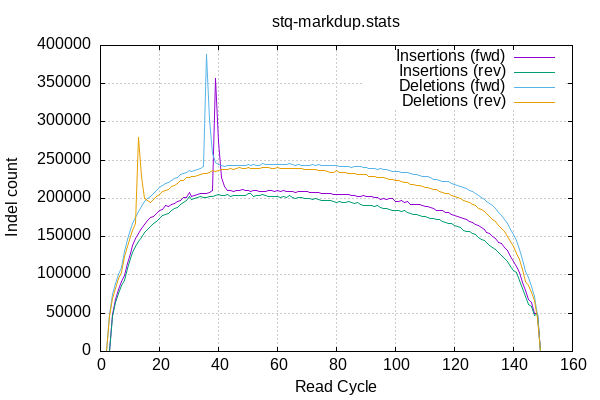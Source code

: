 
        set terminal png size 600,400 truecolor
        set output "bamstat-plots/indel-cycles.png"
        set grid xtics ytics y2tics back lc rgb "#cccccc"
        set style line 1 linetype 1  linecolor rgb "red"
        set style line 2 linetype 2  linecolor rgb "black"
        set style line 3 linetype 3  linecolor rgb "green"
        set style line 4 linetype 4  linecolor rgb "blue"
        set style increment user
        set ylabel "Indel count"
        set xlabel "Read Cycle"
        set title "stq-markdup.stats" noenhanced
    plot '-' w l ti 'Insertions (fwd)', '' w l ti 'Insertions (rev)', '' w l ti 'Deletions (fwd)', '' w l ti 'Deletions (rev)'
1	4
2	2
3	2
4	48913
5	67441
6	80965
7	91668
8	99301
9	115525
10	127598
11	137944
12	147610
13	153644
14	160616
15	166062
16	170778
17	174739
18	176182
19	180013
20	183790
21	185796
22	190839
23	189297
24	191631
25	193128
26	195813
27	197225
28	200846
29	200988
30	207901
31	203114
32	204379
33	205421
34	206773
35	206969
36	206386
37	207603
38	210150
39	356498
40	274850
41	227128
42	215799
43	210610
44	210402
45	209236
46	210837
47	210292
48	211343
49	209807
50	210062
51	209483
52	210008
53	209957
54	209321
55	209413
56	209459
57	210253
58	209843
59	209194
60	210532
61	209494
62	210421
63	209172
64	208597
65	209534
66	208038
67	208506
68	209433
69	208801
70	208866
71	207867
72	207224
73	207709
74	207999
75	207050
76	206615
77	205948
78	206102
79	205802
80	205052
81	205364
82	205595
83	204906
84	204974
85	204105
86	203560
87	202902
88	202812
89	203619
90	202677
91	202013
92	203224
93	201582
94	200869
95	199185
96	200288
97	199217
98	199539
99	199761
100	195929
101	196263
102	196778
103	194793
104	195732
105	192803
106	192731
107	192458
108	191579
109	191331
110	189841
111	189479
112	188220
113	186788
114	184648
115	184549
116	183785
117	181884
118	181159
119	179429
120	178278
121	176754
122	175685
123	173454
124	172318
125	169648
126	168822
127	165999
128	164612
129	161665
130	159594
131	156087
132	154409
133	150440
134	147421
135	143115
136	140774
137	135583
138	132258
139	123695
140	118293
141	111139
142	102670
143	90700
144	79104
145	67719
146	64044
147	49916
148	50085
149	1
150	0
end
1	2
2	0
3	0
4	45479
5	63562
6	75682
7	86113
8	92482
9	108759
10	121352
11	129815
12	137853
13	143384
14	149553
15	155233
16	159929
17	162849
18	167073
19	170515
20	174249
21	177372
22	178837
23	180317
24	184543
25	186900
26	188720
27	191874
28	194550
29	197104
30	202187
31	199288
32	200450
33	201255
34	202111
35	201370
36	201621
37	202255
38	202258
39	203448
40	205054
41	203814
42	204434
43	205625
44	202514
45	203761
46	203848
47	204434
48	203714
49	203870
50	206305
51	205993
52	203049
53	203473
54	203774
55	205481
56	204215
57	203170
58	202245
59	202209
60	202304
61	201917
62	202075
63	201932
64	203407
65	201390
66	200549
67	200840
68	201332
69	200449
70	200522
71	200050
72	199279
73	200590
74	198727
75	197732
76	197981
77	197542
78	197235
79	195849
80	195412
81	196584
82	195186
83	195014
84	195645
85	194796
86	193076
87	194394
88	192760
89	191297
90	190848
91	191029
92	190400
93	189937
94	190330
95	188697
96	187330
97	187245
98	185768
99	184516
100	184369
101	184740
102	182545
103	184502
104	181568
105	180400
106	179459
107	179333
108	177959
109	176811
110	176907
111	175113
112	174306
113	173324
114	172366
115	171963
116	169802
117	168097
118	167474
119	166805
120	164182
121	163851
122	161459
123	158531
124	157466
125	156311
126	154071
127	153189
128	148895
129	146335
130	144612
131	142480
132	139177
133	136144
134	132719
135	129486
136	125903
137	121735
138	118040
139	110721
140	105562
141	103040
142	92474
143	82186
144	72059
145	61338
146	59038
147	47511
148	49541
149	0
150	0
end
1	0
2	5
3	48869
4	74505
5	88718
6	101106
7	110446
8	130539
9	146055
10	159734
11	167070
12	174901
13	183194
14	189741
15	195454
16	199508
17	202696
18	207026
19	210759
20	214803
21	216495
22	219394
23	220881
24	224034
25	225519
26	227415
27	231290
28	232386
29	233563
30	236307
31	235904
32	237128
33	237729
34	238596
35	241709
36	388205
37	303132
38	258876
39	247333
40	244393
41	242511
42	241684
43	242920
44	243142
45	243548
46	242687
47	243448
48	243775
49	243121
50	243803
51	242910
52	244495
53	243300
54	243774
55	245496
56	244162
57	244512
58	244862
59	244179
60	245001
61	244309
62	244034
63	244949
64	245167
65	244070
66	243607
67	243833
68	243605
69	243550
70	243456
71	243427
72	243996
73	243314
74	243793
75	242557
76	242930
77	243526
78	242752
79	242540
80	242499
81	241324
82	242455
83	241886
84	241440
85	240876
86	241848
87	241450
88	241348
89	240280
90	239998
91	238853
92	239070
93	239852
94	237925
95	238646
96	238470
97	237690
98	236367
99	235778
100	235018
101	235728
102	233732
103	233867
104	233368
105	232488
106	230973
107	231251
108	230705
109	229110
110	228742
111	228499
112	227040
113	225463
114	225458
115	223349
116	222247
117	221732
118	221578
119	219527
120	218666
121	216873
122	215430
123	214385
124	212539
125	210456
126	208927
127	206332
128	203909
129	201309
130	199323
131	196588
132	193285
133	190767
134	186817
135	182282
136	177901
137	172793
138	166960
139	159927
140	152721
141	145063
142	133459
143	119978
144	104323
145	96291
146	84999
147	71627
148	46948
149	3
150	3
end
1	1
2	3
3	45601
4	69603
5	82849
6	95566
7	103721
8	123936
9	137253
10	150094
11	158260
12	167143
13	279257
14	228828
15	199621
16	197546
17	194586
18	199314
19	202801
20	204988
21	208955
22	210544
23	211992
24	215897
25	217607
26	220003
27	223255
28	224055
29	226885
30	227944
31	228280
32	228868
33	230263
34	231712
35	232191
36	233248
37	233535
38	236038
39	235171
40	237055
41	237312
42	237668
43	237853
44	238647
45	238023
46	238832
47	240684
48	238649
49	239120
50	239886
51	239248
52	239453
53	239619
54	239576
55	241015
56	240797
57	240371
58	239457
59	239064
60	240400
61	239500
62	239391
63	239023
64	239307
65	239670
66	239394
67	238591
68	238739
69	237732
70	237643
71	237972
72	237930
73	237861
74	236494
75	236506
76	235980
77	234792
78	234451
79	234624
80	235973
81	233747
82	234242
83	233381
84	233083
85	232335
86	232819
87	231552
88	231482
89	230770
90	231573
91	229185
92	229218
93	228670
94	227465
95	227667
96	226973
97	226036
98	225303
99	224970
100	223430
101	223027
102	222133
103	220953
104	221187
105	218417
106	218315
107	217591
108	216394
109	215205
110	214538
111	214499
112	212673
113	212383
114	211765
115	209084
116	207495
117	207184
118	206299
119	204409
120	202915
121	201734
122	200463
123	197865
124	196613
125	195019
126	192418
127	190372
128	187405
129	185040
130	182667
131	180594
132	176911
133	173132
134	169744
135	165337
136	161320
137	156374
138	150757
139	143343
140	137151
141	128611
142	120019
143	107227
144	92082
145	85798
146	76558
147	66244
148	43375
149	1
150	1
end
